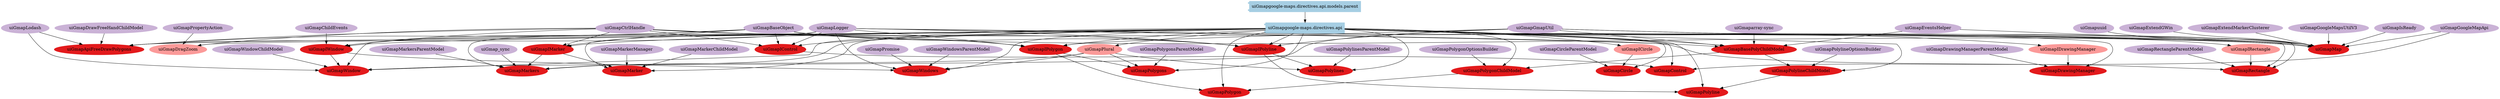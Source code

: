digraph dependencies {
  node[shape="component",style="filled",colorscheme=paired12]


    node[shape="component"]
    "uiGmapgoogle-maps.directives.api"[label="uiGmapgoogle-maps.directives.api", color=1]

    
      "uiGmapgoogle-maps.directives.api.models.parent"[label="uiGmapgoogle-maps.directives.api.models.parent", color=1]
      "uiGmapgoogle-maps.directives.api.models.parent" -> "uiGmapgoogle-maps.directives.api"
    


    node[shape="ellipse"]
    


    

    
      "uiGmapDragZoom"[label="uiGmapDragZoom", color=5]
      "uiGmapgoogle-maps.directives.api" -> "uiGmapDragZoom"
    
      "uiGmapICircle"[label="uiGmapICircle", color=5]
      "uiGmapgoogle-maps.directives.api" -> "uiGmapICircle"
    
      "uiGmapIDrawingManager"[label="uiGmapIDrawingManager", color=5]
      "uiGmapgoogle-maps.directives.api" -> "uiGmapIDrawingManager"
    
      "uiGmapIRectangle"[label="uiGmapIRectangle", color=5]
      "uiGmapgoogle-maps.directives.api" -> "uiGmapIRectangle"
    
      "uiGmapPlural"[label="uiGmapPlural", color=5]
      "uiGmapgoogle-maps.directives.api" -> "uiGmapPlural"
    

    
      "uiGmapBasePolyChildModel"[label="uiGmapBasePolyChildModel", color=6]
      "uiGmapgoogle-maps.directives.api" -> "uiGmapBasePolyChildModel"
    
      "uiGmapPolygonChildModel"[label="uiGmapPolygonChildModel", color=6]
      "uiGmapgoogle-maps.directives.api" -> "uiGmapPolygonChildModel"
    
      "uiGmapPolylineChildModel"[label="uiGmapPolylineChildModel", color=6]
      "uiGmapgoogle-maps.directives.api" -> "uiGmapPolylineChildModel"
    
      "uiGmapCircle"[label="uiGmapCircle", color=6]
      "uiGmapgoogle-maps.directives.api" -> "uiGmapCircle"
    
      "uiGmapControl"[label="uiGmapControl", color=6]
      "uiGmapgoogle-maps.directives.api" -> "uiGmapControl"
    
      "uiGmapDrawingManager"[label="uiGmapDrawingManager", color=6]
      "uiGmapgoogle-maps.directives.api" -> "uiGmapDrawingManager"
    
      "uiGmapApiFreeDrawPolygons"[label="uiGmapApiFreeDrawPolygons", color=6]
      "uiGmapgoogle-maps.directives.api" -> "uiGmapApiFreeDrawPolygons"
    
      "uiGmapIControl"[label="uiGmapIControl", color=6]
      "uiGmapgoogle-maps.directives.api" -> "uiGmapIControl"
    
      "uiGmapIMarker"[label="uiGmapIMarker", color=6]
      "uiGmapgoogle-maps.directives.api" -> "uiGmapIMarker"
    
      "uiGmapIPolygon"[label="uiGmapIPolygon", color=6]
      "uiGmapgoogle-maps.directives.api" -> "uiGmapIPolygon"
    
      "uiGmapIPolyline"[label="uiGmapIPolyline", color=6]
      "uiGmapgoogle-maps.directives.api" -> "uiGmapIPolyline"
    
      "uiGmapIWindow"[label="uiGmapIWindow", color=6]
      "uiGmapgoogle-maps.directives.api" -> "uiGmapIWindow"
    
      "uiGmapMap"[label="uiGmapMap", color=6]
      "uiGmapgoogle-maps.directives.api" -> "uiGmapMap"
    
      "uiGmapMarker"[label="uiGmapMarker", color=6]
      "uiGmapgoogle-maps.directives.api" -> "uiGmapMarker"
    
      "uiGmapMarkers"[label="uiGmapMarkers", color=6]
      "uiGmapgoogle-maps.directives.api" -> "uiGmapMarkers"
    
      "uiGmapPolygon"[label="uiGmapPolygon", color=6]
      "uiGmapgoogle-maps.directives.api" -> "uiGmapPolygon"
    
      "uiGmapPolygons"[label="uiGmapPolygons", color=6]
      "uiGmapgoogle-maps.directives.api" -> "uiGmapPolygons"
    
      "uiGmapPolyline"[label="uiGmapPolyline", color=6]
      "uiGmapgoogle-maps.directives.api" -> "uiGmapPolyline"
    
      "uiGmapPolylines"[label="uiGmapPolylines", color=6]
      "uiGmapgoogle-maps.directives.api" -> "uiGmapPolylines"
    
      "uiGmapRectangle"[label="uiGmapRectangle", color=6]
      "uiGmapgoogle-maps.directives.api" -> "uiGmapRectangle"
    
      "uiGmapWindow"[label="uiGmapWindow", color=6]
      "uiGmapgoogle-maps.directives.api" -> "uiGmapWindow"
    
      "uiGmapWindows"[label="uiGmapWindows", color=6]
      "uiGmapgoogle-maps.directives.api" -> "uiGmapWindows"
    

    node[shape="cds"]
    

    









    node[shape="ellipse",style="filled", color=9]
    

    


    

    
      
        "uiGmapCtrlHandle"[label="uiGmapCtrlHandle"]
        "uiGmapCtrlHandle" -> "uiGmapDragZoom"
      
        "uiGmapPropertyAction"[label="uiGmapPropertyAction"]
        "uiGmapPropertyAction" -> "uiGmapDragZoom"
      
    
      
    
      
    
      
    
      
    

    
      
        "uiGmapLogger"[label="uiGmapLogger"]
        "uiGmapLogger" -> "uiGmapBasePolyChildModel"
      
        "uiGmaparray-sync"[label="uiGmaparray-sync"]
        "uiGmaparray-sync" -> "uiGmapBasePolyChildModel"
      
        "uiGmapGmapUtil"[label="uiGmapGmapUtil"]
        "uiGmapGmapUtil" -> "uiGmapBasePolyChildModel"
      
        "uiGmapEventsHelper"[label="uiGmapEventsHelper"]
        "uiGmapEventsHelper" -> "uiGmapBasePolyChildModel"
      
    
      
        "uiGmapBasePolyChildModel"[label="uiGmapBasePolyChildModel"]
        "uiGmapBasePolyChildModel" -> "uiGmapPolygonChildModel"
      
        "uiGmapPolygonOptionsBuilder"[label="uiGmapPolygonOptionsBuilder"]
        "uiGmapPolygonOptionsBuilder" -> "uiGmapPolygonChildModel"
      
    
      
        "uiGmapBasePolyChildModel"[label="uiGmapBasePolyChildModel"]
        "uiGmapBasePolyChildModel" -> "uiGmapPolylineChildModel"
      
        "uiGmapPolylineOptionsBuilder"[label="uiGmapPolylineOptionsBuilder"]
        "uiGmapPolylineOptionsBuilder" -> "uiGmapPolylineChildModel"
      
    
      
        "uiGmapICircle"[label="uiGmapICircle"]
        "uiGmapICircle" -> "uiGmapCircle"
      
        "uiGmapCircleParentModel"[label="uiGmapCircleParentModel"]
        "uiGmapCircleParentModel" -> "uiGmapCircle"
      
    
      
        "uiGmapIControl"[label="uiGmapIControl"]
        "uiGmapIControl" -> "uiGmapControl"
      
        "uiGmapGoogleMapApi"[label="uiGmapGoogleMapApi"]
        "uiGmapGoogleMapApi" -> "uiGmapControl"
      
    
      
        "uiGmapIDrawingManager"[label="uiGmapIDrawingManager"]
        "uiGmapIDrawingManager" -> "uiGmapDrawingManager"
      
        "uiGmapDrawingManagerParentModel"[label="uiGmapDrawingManagerParentModel"]
        "uiGmapDrawingManagerParentModel" -> "uiGmapDrawingManager"
      
    
      
        "uiGmapLogger"[label="uiGmapLogger"]
        "uiGmapLogger" -> "uiGmapApiFreeDrawPolygons"
      
        "uiGmapBaseObject"[label="uiGmapBaseObject"]
        "uiGmapBaseObject" -> "uiGmapApiFreeDrawPolygons"
      
        "uiGmapCtrlHandle"[label="uiGmapCtrlHandle"]
        "uiGmapCtrlHandle" -> "uiGmapApiFreeDrawPolygons"
      
        "uiGmapDrawFreeHandChildModel"[label="uiGmapDrawFreeHandChildModel"]
        "uiGmapDrawFreeHandChildModel" -> "uiGmapApiFreeDrawPolygons"
      
        "uiGmapLodash"[label="uiGmapLodash"]
        "uiGmapLodash" -> "uiGmapApiFreeDrawPolygons"
      
    
      
        "uiGmapBaseObject"[label="uiGmapBaseObject"]
        "uiGmapBaseObject" -> "uiGmapIControl"
      
        "uiGmapLogger"[label="uiGmapLogger"]
        "uiGmapLogger" -> "uiGmapIControl"
      
        "uiGmapCtrlHandle"[label="uiGmapCtrlHandle"]
        "uiGmapCtrlHandle" -> "uiGmapIControl"
      
    
      
        "uiGmapBaseObject"[label="uiGmapBaseObject"]
        "uiGmapBaseObject" -> "uiGmapIMarker"
      
        "uiGmapCtrlHandle"[label="uiGmapCtrlHandle"]
        "uiGmapCtrlHandle" -> "uiGmapIMarker"
      
    
      
        "uiGmapGmapUtil"[label="uiGmapGmapUtil"]
        "uiGmapGmapUtil" -> "uiGmapIPolygon"
      
        "uiGmapBaseObject"[label="uiGmapBaseObject"]
        "uiGmapBaseObject" -> "uiGmapIPolygon"
      
        "uiGmapLogger"[label="uiGmapLogger"]
        "uiGmapLogger" -> "uiGmapIPolygon"
      
        "uiGmapCtrlHandle"[label="uiGmapCtrlHandle"]
        "uiGmapCtrlHandle" -> "uiGmapIPolygon"
      
    
      
        "uiGmapGmapUtil"[label="uiGmapGmapUtil"]
        "uiGmapGmapUtil" -> "uiGmapIPolyline"
      
        "uiGmapBaseObject"[label="uiGmapBaseObject"]
        "uiGmapBaseObject" -> "uiGmapIPolyline"
      
        "uiGmapLogger"[label="uiGmapLogger"]
        "uiGmapLogger" -> "uiGmapIPolyline"
      
        "uiGmapCtrlHandle"[label="uiGmapCtrlHandle"]
        "uiGmapCtrlHandle" -> "uiGmapIPolyline"
      
    
      
        "uiGmapBaseObject"[label="uiGmapBaseObject"]
        "uiGmapBaseObject" -> "uiGmapIWindow"
      
        "uiGmapChildEvents"[label="uiGmapChildEvents"]
        "uiGmapChildEvents" -> "uiGmapIWindow"
      
        "uiGmapCtrlHandle"[label="uiGmapCtrlHandle"]
        "uiGmapCtrlHandle" -> "uiGmapIWindow"
      
    
      
        "uiGmapLogger"[label="uiGmapLogger"]
        "uiGmapLogger" -> "uiGmapMap"
      
        "uiGmapGmapUtil"[label="uiGmapGmapUtil"]
        "uiGmapGmapUtil" -> "uiGmapMap"
      
        "uiGmapBaseObject"[label="uiGmapBaseObject"]
        "uiGmapBaseObject" -> "uiGmapMap"
      
        "uiGmapCtrlHandle"[label="uiGmapCtrlHandle"]
        "uiGmapCtrlHandle" -> "uiGmapMap"
      
        "uiGmapIsReady"[label="uiGmapIsReady"]
        "uiGmapIsReady" -> "uiGmapMap"
      
        "uiGmapuuid"[label="uiGmapuuid"]
        "uiGmapuuid" -> "uiGmapMap"
      
        "uiGmapExtendGWin"[label="uiGmapExtendGWin"]
        "uiGmapExtendGWin" -> "uiGmapMap"
      
        "uiGmapExtendMarkerClusterer"[label="uiGmapExtendMarkerClusterer"]
        "uiGmapExtendMarkerClusterer" -> "uiGmapMap"
      
        "uiGmapGoogleMapsUtilV3"[label="uiGmapGoogleMapsUtilV3"]
        "uiGmapGoogleMapsUtilV3" -> "uiGmapMap"
      
        "uiGmapGoogleMapApi"[label="uiGmapGoogleMapApi"]
        "uiGmapGoogleMapApi" -> "uiGmapMap"
      
        "uiGmapEventsHelper"[label="uiGmapEventsHelper"]
        "uiGmapEventsHelper" -> "uiGmapMap"
      
    
      
        "uiGmapIMarker"[label="uiGmapIMarker"]
        "uiGmapIMarker" -> "uiGmapMarker"
      
        "uiGmapMarkerChildModel"[label="uiGmapMarkerChildModel"]
        "uiGmapMarkerChildModel" -> "uiGmapMarker"
      
        "uiGmapMarkerManager"[label="uiGmapMarkerManager"]
        "uiGmapMarkerManager" -> "uiGmapMarker"
      
        "uiGmapLogger"[label="uiGmapLogger"]
        "uiGmapLogger" -> "uiGmapMarker"
      
    
      
        "uiGmapIMarker"[label="uiGmapIMarker"]
        "uiGmapIMarker" -> "uiGmapMarkers"
      
        "uiGmapPlural"[label="uiGmapPlural"]
        "uiGmapPlural" -> "uiGmapMarkers"
      
        "uiGmapMarkersParentModel"[label="uiGmapMarkersParentModel"]
        "uiGmapMarkersParentModel" -> "uiGmapMarkers"
      
        "uiGmap_sync"[label="uiGmap_sync"]
        "uiGmap_sync" -> "uiGmapMarkers"
      
        "uiGmapLogger"[label="uiGmapLogger"]
        "uiGmapLogger" -> "uiGmapMarkers"
      
    
      
        "uiGmapIPolygon"[label="uiGmapIPolygon"]
        "uiGmapIPolygon" -> "uiGmapPolygon"
      
        "uiGmapPolygonChildModel"[label="uiGmapPolygonChildModel"]
        "uiGmapPolygonChildModel" -> "uiGmapPolygon"
      
    
      
        "uiGmapIPolygon"[label="uiGmapIPolygon"]
        "uiGmapIPolygon" -> "uiGmapPolygons"
      
        "uiGmapPolygonsParentModel"[label="uiGmapPolygonsParentModel"]
        "uiGmapPolygonsParentModel" -> "uiGmapPolygons"
      
        "uiGmapPlural"[label="uiGmapPlural"]
        "uiGmapPlural" -> "uiGmapPolygons"
      
    
      
        "uiGmapIPolyline"[label="uiGmapIPolyline"]
        "uiGmapIPolyline" -> "uiGmapPolyline"
      
        "uiGmapPolylineChildModel"[label="uiGmapPolylineChildModel"]
        "uiGmapPolylineChildModel" -> "uiGmapPolyline"
      
    
      
        "uiGmapIPolyline"[label="uiGmapIPolyline"]
        "uiGmapIPolyline" -> "uiGmapPolylines"
      
        "uiGmapPolylinesParentModel"[label="uiGmapPolylinesParentModel"]
        "uiGmapPolylinesParentModel" -> "uiGmapPolylines"
      
        "uiGmapPlural"[label="uiGmapPlural"]
        "uiGmapPlural" -> "uiGmapPolylines"
      
    
      
        "uiGmapLogger"[label="uiGmapLogger"]
        "uiGmapLogger" -> "uiGmapRectangle"
      
        "uiGmapGmapUtil"[label="uiGmapGmapUtil"]
        "uiGmapGmapUtil" -> "uiGmapRectangle"
      
        "uiGmapIRectangle"[label="uiGmapIRectangle"]
        "uiGmapIRectangle" -> "uiGmapRectangle"
      
        "uiGmapRectangleParentModel"[label="uiGmapRectangleParentModel"]
        "uiGmapRectangleParentModel" -> "uiGmapRectangle"
      
    
      
        "uiGmapIWindow"[label="uiGmapIWindow"]
        "uiGmapIWindow" -> "uiGmapWindow"
      
        "uiGmapGmapUtil"[label="uiGmapGmapUtil"]
        "uiGmapGmapUtil" -> "uiGmapWindow"
      
        "uiGmapWindowChildModel"[label="uiGmapWindowChildModel"]
        "uiGmapWindowChildModel" -> "uiGmapWindow"
      
        "uiGmapLodash"[label="uiGmapLodash"]
        "uiGmapLodash" -> "uiGmapWindow"
      
        "uiGmapLogger"[label="uiGmapLogger"]
        "uiGmapLogger" -> "uiGmapWindow"
      
    
      
        "uiGmapIWindow"[label="uiGmapIWindow"]
        "uiGmapIWindow" -> "uiGmapWindows"
      
        "uiGmapPlural"[label="uiGmapPlural"]
        "uiGmapPlural" -> "uiGmapWindows"
      
        "uiGmapWindowsParentModel"[label="uiGmapWindowsParentModel"]
        "uiGmapWindowsParentModel" -> "uiGmapWindows"
      
        "uiGmapPromise"[label="uiGmapPromise"]
        "uiGmapPromise" -> "uiGmapWindows"
      
        "uiGmapLogger"[label="uiGmapLogger"]
        "uiGmapLogger" -> "uiGmapWindows"
      
    

    


}
